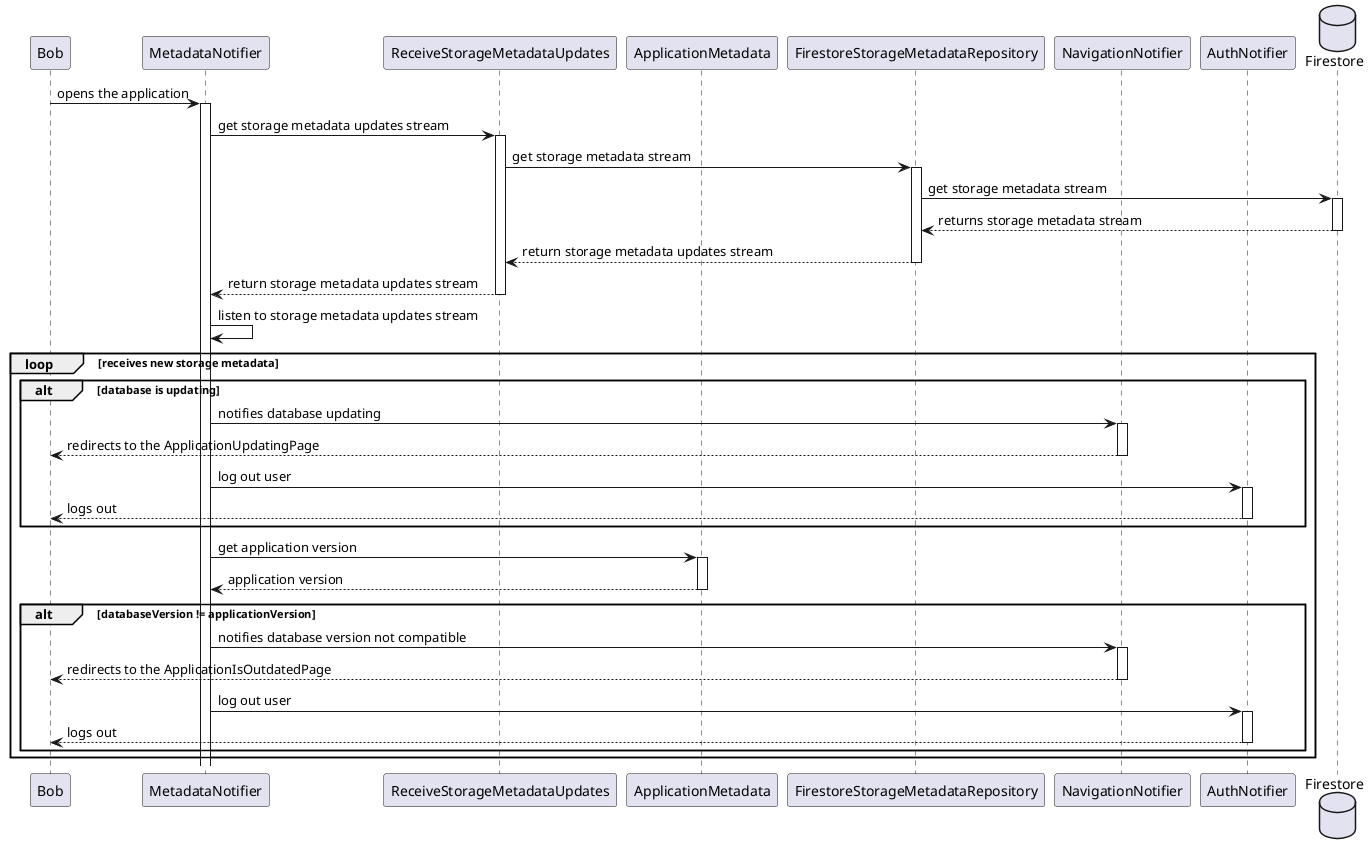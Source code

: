@startuml metadata_sequence_diagram


participant Bob

participant MetadataNotifier

participant ReceiveStorageMetadataUpdates

participant ApplicationMetadata

participant FirestoreStorageMetadataRepository

participant NavigationNotifier

participant AuthNotifier


database Firestore


Bob -> MetadataNotifier : opens the application
activate MetadataNotifier

MetadataNotifier -> ReceiveStorageMetadataUpdates : get storage metadata updates stream
activate ReceiveStorageMetadataUpdates
ReceiveStorageMetadataUpdates -> FirestoreStorageMetadataRepository : get storage metadata stream
activate FirestoreStorageMetadataRepository
FirestoreStorageMetadataRepository -> Firestore : get storage metadata stream
activate Firestore
Firestore --> FirestoreStorageMetadataRepository : returns storage metadata stream
deactivate Firestore
FirestoreStorageMetadataRepository --> ReceiveStorageMetadataUpdates : return storage metadata updates stream
deactivate FirestoreStorageMetadataRepository
ReceiveStorageMetadataUpdates --> MetadataNotifier : return storage metadata updates stream
deactivate ReceiveStorageMetadataUpdates

MetadataNotifier -> MetadataNotifier : listen to storage metadata updates stream

loop receives new storage metadata

    alt database is updating

        MetadataNotifier -> NavigationNotifier : notifies database updating
        activate NavigationNotifier
        NavigationNotifier --> Bob : redirects to the ApplicationUpdatingPage
        deactivate NavigationNotifier
        MetadataNotifier -> AuthNotifier : log out user
        activate AuthNotifier
        AuthNotifier --> Bob : logs out
        deactivate AuthNotifier


    end

    MetadataNotifier -> ApplicationMetadata : get application version
    activate ApplicationMetadata

    ApplicationMetadata --> MetadataNotifier : application version
    deactivate ApplicationMetadata


    alt databaseVersion != applicationVersion

        MetadataNotifier -> NavigationNotifier : notifies database version not compatible
        activate NavigationNotifier
        NavigationNotifier --> Bob : redirects to the ApplicationIsOutdatedPage
        deactivate NavigationNotifier
        MetadataNotifier -> AuthNotifier : log out user
        activate AuthNotifier
        AuthNotifier --> Bob : logs out
        deactivate AuthNotifier


    end

end


@enduml
